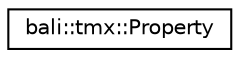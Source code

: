 digraph "Graphical Class Hierarchy"
{
  edge [fontname="Helvetica",fontsize="10",labelfontname="Helvetica",labelfontsize="10"];
  node [fontname="Helvetica",fontsize="10",shape=record];
  rankdir="LR";
  Node1 [label="bali::tmx::Property",height=0.2,width=0.4,color="black", fillcolor="white", style="filled",URL="$classbali_1_1tmx_1_1_property.html"];
}
